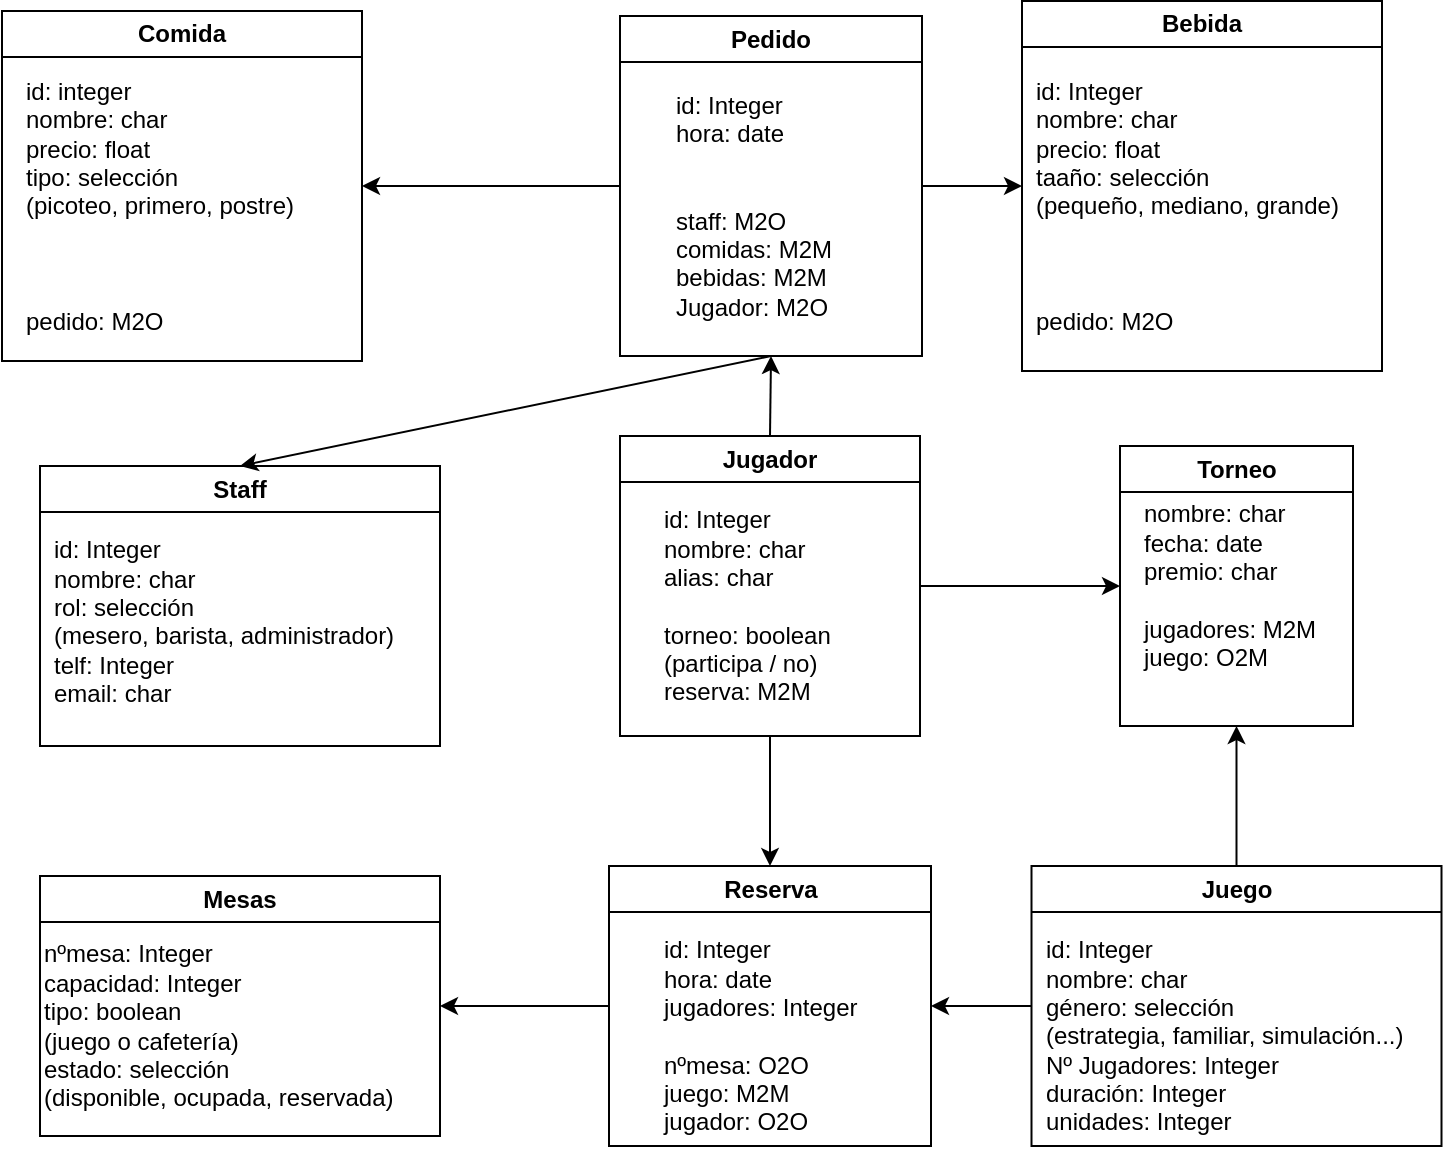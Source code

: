 <mxfile>
    <diagram id="jhAxi1eD5Cb3eRxQy4g4" name="Página-1">
        <mxGraphModel dx="858" dy="813" grid="1" gridSize="10" guides="1" tooltips="1" connect="1" arrows="1" fold="1" page="1" pageScale="1" pageWidth="827" pageHeight="1169" math="0" shadow="0">
            <root>
                <mxCell id="0"/>
                <mxCell id="1" parent="0"/>
                <mxCell id="2" value="Staff" style="swimlane;whiteSpace=wrap;html=1;" vertex="1" parent="1">
                    <mxGeometry x="90" y="260" width="200" height="140" as="geometry"/>
                </mxCell>
                <mxCell id="27" value="id: Integer&lt;br&gt;nombre: char&lt;br&gt;rol: selección&amp;nbsp;&lt;br&gt;(mesero, barista, administrador)&lt;br&gt;telf: Integer&lt;br&gt;email: char&lt;br&gt;&lt;br&gt;" style="text;html=1;align=left;verticalAlign=middle;resizable=0;points=[];autosize=1;strokeColor=none;fillColor=none;" vertex="1" parent="2">
                    <mxGeometry x="5" y="30" width="190" height="110" as="geometry"/>
                </mxCell>
                <mxCell id="3" value="Bebida" style="swimlane;whiteSpace=wrap;html=1;" vertex="1" parent="1">
                    <mxGeometry x="581" y="27.5" width="180" height="185" as="geometry"/>
                </mxCell>
                <mxCell id="25" value="id: Integer&lt;br&gt;nombre: char&lt;br&gt;precio: float&lt;br&gt;taaño: selección &lt;br&gt;(pequeño, mediano, grande)&lt;br&gt;&lt;br&gt;&lt;br&gt;&lt;br&gt;pedido: M2O&amp;nbsp;" style="text;html=1;align=left;verticalAlign=middle;resizable=0;points=[];autosize=1;strokeColor=none;fillColor=none;" vertex="1" parent="3">
                    <mxGeometry x="5" y="32.5" width="170" height="140" as="geometry"/>
                </mxCell>
                <mxCell id="4" value="Comida" style="swimlane;whiteSpace=wrap;html=1;" vertex="1" parent="1">
                    <mxGeometry x="71" y="32.5" width="180" height="175" as="geometry"/>
                </mxCell>
                <mxCell id="24" value="id: integer&lt;br&gt;nombre: char&lt;br&gt;precio: float&lt;br&gt;tipo: selección &lt;br&gt;(picoteo, primero, postre)&lt;br&gt;&lt;br&gt;&lt;br&gt;&lt;br&gt;pedido: M2O&amp;nbsp;" style="text;html=1;align=left;verticalAlign=middle;resizable=0;points=[];autosize=1;strokeColor=none;fillColor=none;" vertex="1" parent="4">
                    <mxGeometry x="10" y="27.5" width="160" height="140" as="geometry"/>
                </mxCell>
                <mxCell id="5" value="Mesas" style="swimlane;whiteSpace=wrap;html=1;" vertex="1" parent="1">
                    <mxGeometry x="90" y="465" width="200" height="130" as="geometry"/>
                </mxCell>
                <mxCell id="30" value="nºmesa: Integer&lt;br&gt;capacidad: Integer&lt;br&gt;tipo: boolean &lt;br&gt;(juego o cafetería)&lt;br&gt;estado: selección&lt;br&gt;(disponible, ocupada, reservada)" style="text;html=1;align=left;verticalAlign=middle;resizable=0;points=[];autosize=1;strokeColor=none;fillColor=none;" vertex="1" parent="5">
                    <mxGeometry y="25" width="200" height="100" as="geometry"/>
                </mxCell>
                <mxCell id="18" style="edgeStyle=none;html=1;exitX=0.5;exitY=0;exitDx=0;exitDy=0;entryX=0.5;entryY=1;entryDx=0;entryDy=0;" edge="1" parent="1" source="6" target="12">
                    <mxGeometry relative="1" as="geometry"/>
                </mxCell>
                <mxCell id="23" style="edgeStyle=none;html=1;exitX=1;exitY=0.5;exitDx=0;exitDy=0;entryX=0;entryY=0.5;entryDx=0;entryDy=0;" edge="1" parent="1" source="6" target="9">
                    <mxGeometry relative="1" as="geometry"/>
                </mxCell>
                <mxCell id="35" style="edgeStyle=none;html=1;exitX=0.5;exitY=1;exitDx=0;exitDy=0;entryX=0.5;entryY=0;entryDx=0;entryDy=0;" edge="1" parent="1" source="6" target="7">
                    <mxGeometry relative="1" as="geometry"/>
                </mxCell>
                <mxCell id="6" value="Jugador" style="swimlane;whiteSpace=wrap;html=1;" vertex="1" parent="1">
                    <mxGeometry x="380" y="245" width="150" height="150" as="geometry"/>
                </mxCell>
                <mxCell id="28" value="id: Integer&lt;br&gt;nombre: char&lt;br&gt;alias: char&lt;br&gt;&lt;br&gt;torneo: boolean&amp;nbsp;&lt;br&gt;(participa / no)&lt;br&gt;reserva: M2M" style="text;html=1;align=left;verticalAlign=middle;resizable=0;points=[];autosize=1;strokeColor=none;fillColor=none;" vertex="1" parent="6">
                    <mxGeometry x="20" y="30" width="110" height="110" as="geometry"/>
                </mxCell>
                <mxCell id="20" style="edgeStyle=none;html=1;exitX=0;exitY=0.5;exitDx=0;exitDy=0;entryX=1;entryY=0.5;entryDx=0;entryDy=0;" edge="1" parent="1" source="7" target="5">
                    <mxGeometry relative="1" as="geometry"/>
                </mxCell>
                <mxCell id="7" value="Reserva" style="swimlane;whiteSpace=wrap;html=1;startSize=23;" vertex="1" parent="1">
                    <mxGeometry x="374.5" y="460" width="161" height="140" as="geometry"/>
                </mxCell>
                <mxCell id="31" value="id: Integer&lt;br&gt;hora: date&lt;br&gt;jugadores: Integer&lt;br&gt;&lt;br&gt;nºmesa: O2O&lt;br&gt;juego: M2M&lt;br&gt;jugador: O2O" style="text;html=1;align=left;verticalAlign=middle;resizable=0;points=[];autosize=1;strokeColor=none;fillColor=none;" vertex="1" parent="7">
                    <mxGeometry x="25.5" y="30" width="120" height="110" as="geometry"/>
                </mxCell>
                <mxCell id="33" style="edgeStyle=none;html=1;exitX=0.5;exitY=0;exitDx=0;exitDy=0;entryX=0.5;entryY=1;entryDx=0;entryDy=0;" edge="1" parent="1" source="8" target="9">
                    <mxGeometry relative="1" as="geometry"/>
                </mxCell>
                <mxCell id="36" style="edgeStyle=none;html=1;exitX=0;exitY=0.5;exitDx=0;exitDy=0;entryX=1;entryY=0.5;entryDx=0;entryDy=0;" edge="1" parent="1" source="8" target="7">
                    <mxGeometry relative="1" as="geometry"/>
                </mxCell>
                <mxCell id="8" value="Juego" style="swimlane;whiteSpace=wrap;html=1;" vertex="1" parent="1">
                    <mxGeometry x="585.75" y="460" width="205" height="140" as="geometry"/>
                </mxCell>
                <mxCell id="29" value="id: Integer&lt;br&gt;nombre: char&lt;br&gt;género: selección&lt;br&gt;(estrategia, familiar, simulación...)&lt;br&gt;Nº Jugadores: Integer&lt;br&gt;duración: Integer&lt;br&gt;unidades: Integer" style="text;html=1;align=left;verticalAlign=middle;resizable=0;points=[];autosize=1;strokeColor=none;fillColor=none;" vertex="1" parent="8">
                    <mxGeometry x="5" y="30" width="200" height="110" as="geometry"/>
                </mxCell>
                <mxCell id="9" value="Torneo" style="swimlane;whiteSpace=wrap;html=1;" vertex="1" parent="1">
                    <mxGeometry x="630" y="250" width="116.5" height="140" as="geometry"/>
                </mxCell>
                <mxCell id="32" value="nombre: char&lt;br&gt;fecha: date&lt;br&gt;premio: char&lt;br&gt;&lt;br&gt;jugadores: M2M&lt;br&gt;juego: O2M" style="text;html=1;align=left;verticalAlign=middle;resizable=0;points=[];autosize=1;strokeColor=none;fillColor=none;" vertex="1" parent="9">
                    <mxGeometry x="10" y="20" width="110" height="100" as="geometry"/>
                </mxCell>
                <mxCell id="14" style="edgeStyle=none;html=1;exitX=1;exitY=0.5;exitDx=0;exitDy=0;entryX=0;entryY=0.5;entryDx=0;entryDy=0;" edge="1" parent="1" source="12" target="3">
                    <mxGeometry relative="1" as="geometry"/>
                </mxCell>
                <mxCell id="15" style="edgeStyle=none;html=1;exitX=0;exitY=0.5;exitDx=0;exitDy=0;" edge="1" parent="1" source="12" target="4">
                    <mxGeometry relative="1" as="geometry">
                        <mxPoint x="269" y="220" as="sourcePoint"/>
                    </mxGeometry>
                </mxCell>
                <mxCell id="16" style="edgeStyle=none;html=1;exitX=0.5;exitY=1;exitDx=0;exitDy=0;entryX=0.5;entryY=0;entryDx=0;entryDy=0;" edge="1" parent="1" source="12" target="2">
                    <mxGeometry relative="1" as="geometry"/>
                </mxCell>
                <mxCell id="12" value="Pedido" style="swimlane;whiteSpace=wrap;html=1;" vertex="1" parent="1">
                    <mxGeometry x="380" y="35" width="151" height="170" as="geometry"/>
                </mxCell>
                <mxCell id="26" value="id: Integer&lt;br&gt;hora: date&lt;br&gt;&lt;br&gt;&lt;br&gt;staff: M2O&lt;br&gt;comidas: M2M&lt;br&gt;bebidas: M2M&lt;br&gt;Jugador: M2O" style="text;html=1;align=left;verticalAlign=middle;resizable=0;points=[];autosize=1;strokeColor=none;fillColor=none;" vertex="1" parent="12">
                    <mxGeometry x="25.5" y="30" width="100" height="130" as="geometry"/>
                </mxCell>
            </root>
        </mxGraphModel>
    </diagram>
</mxfile>
